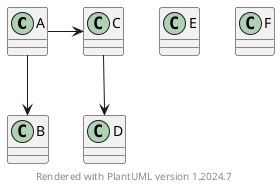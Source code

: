 @startuml
    ' without tailoring layout:
    class A
    class D
    class E
    class F
    A --> B
    A -> C
    C --> D
    
    footer Rendered with PlantUML version %version()
@enduml
